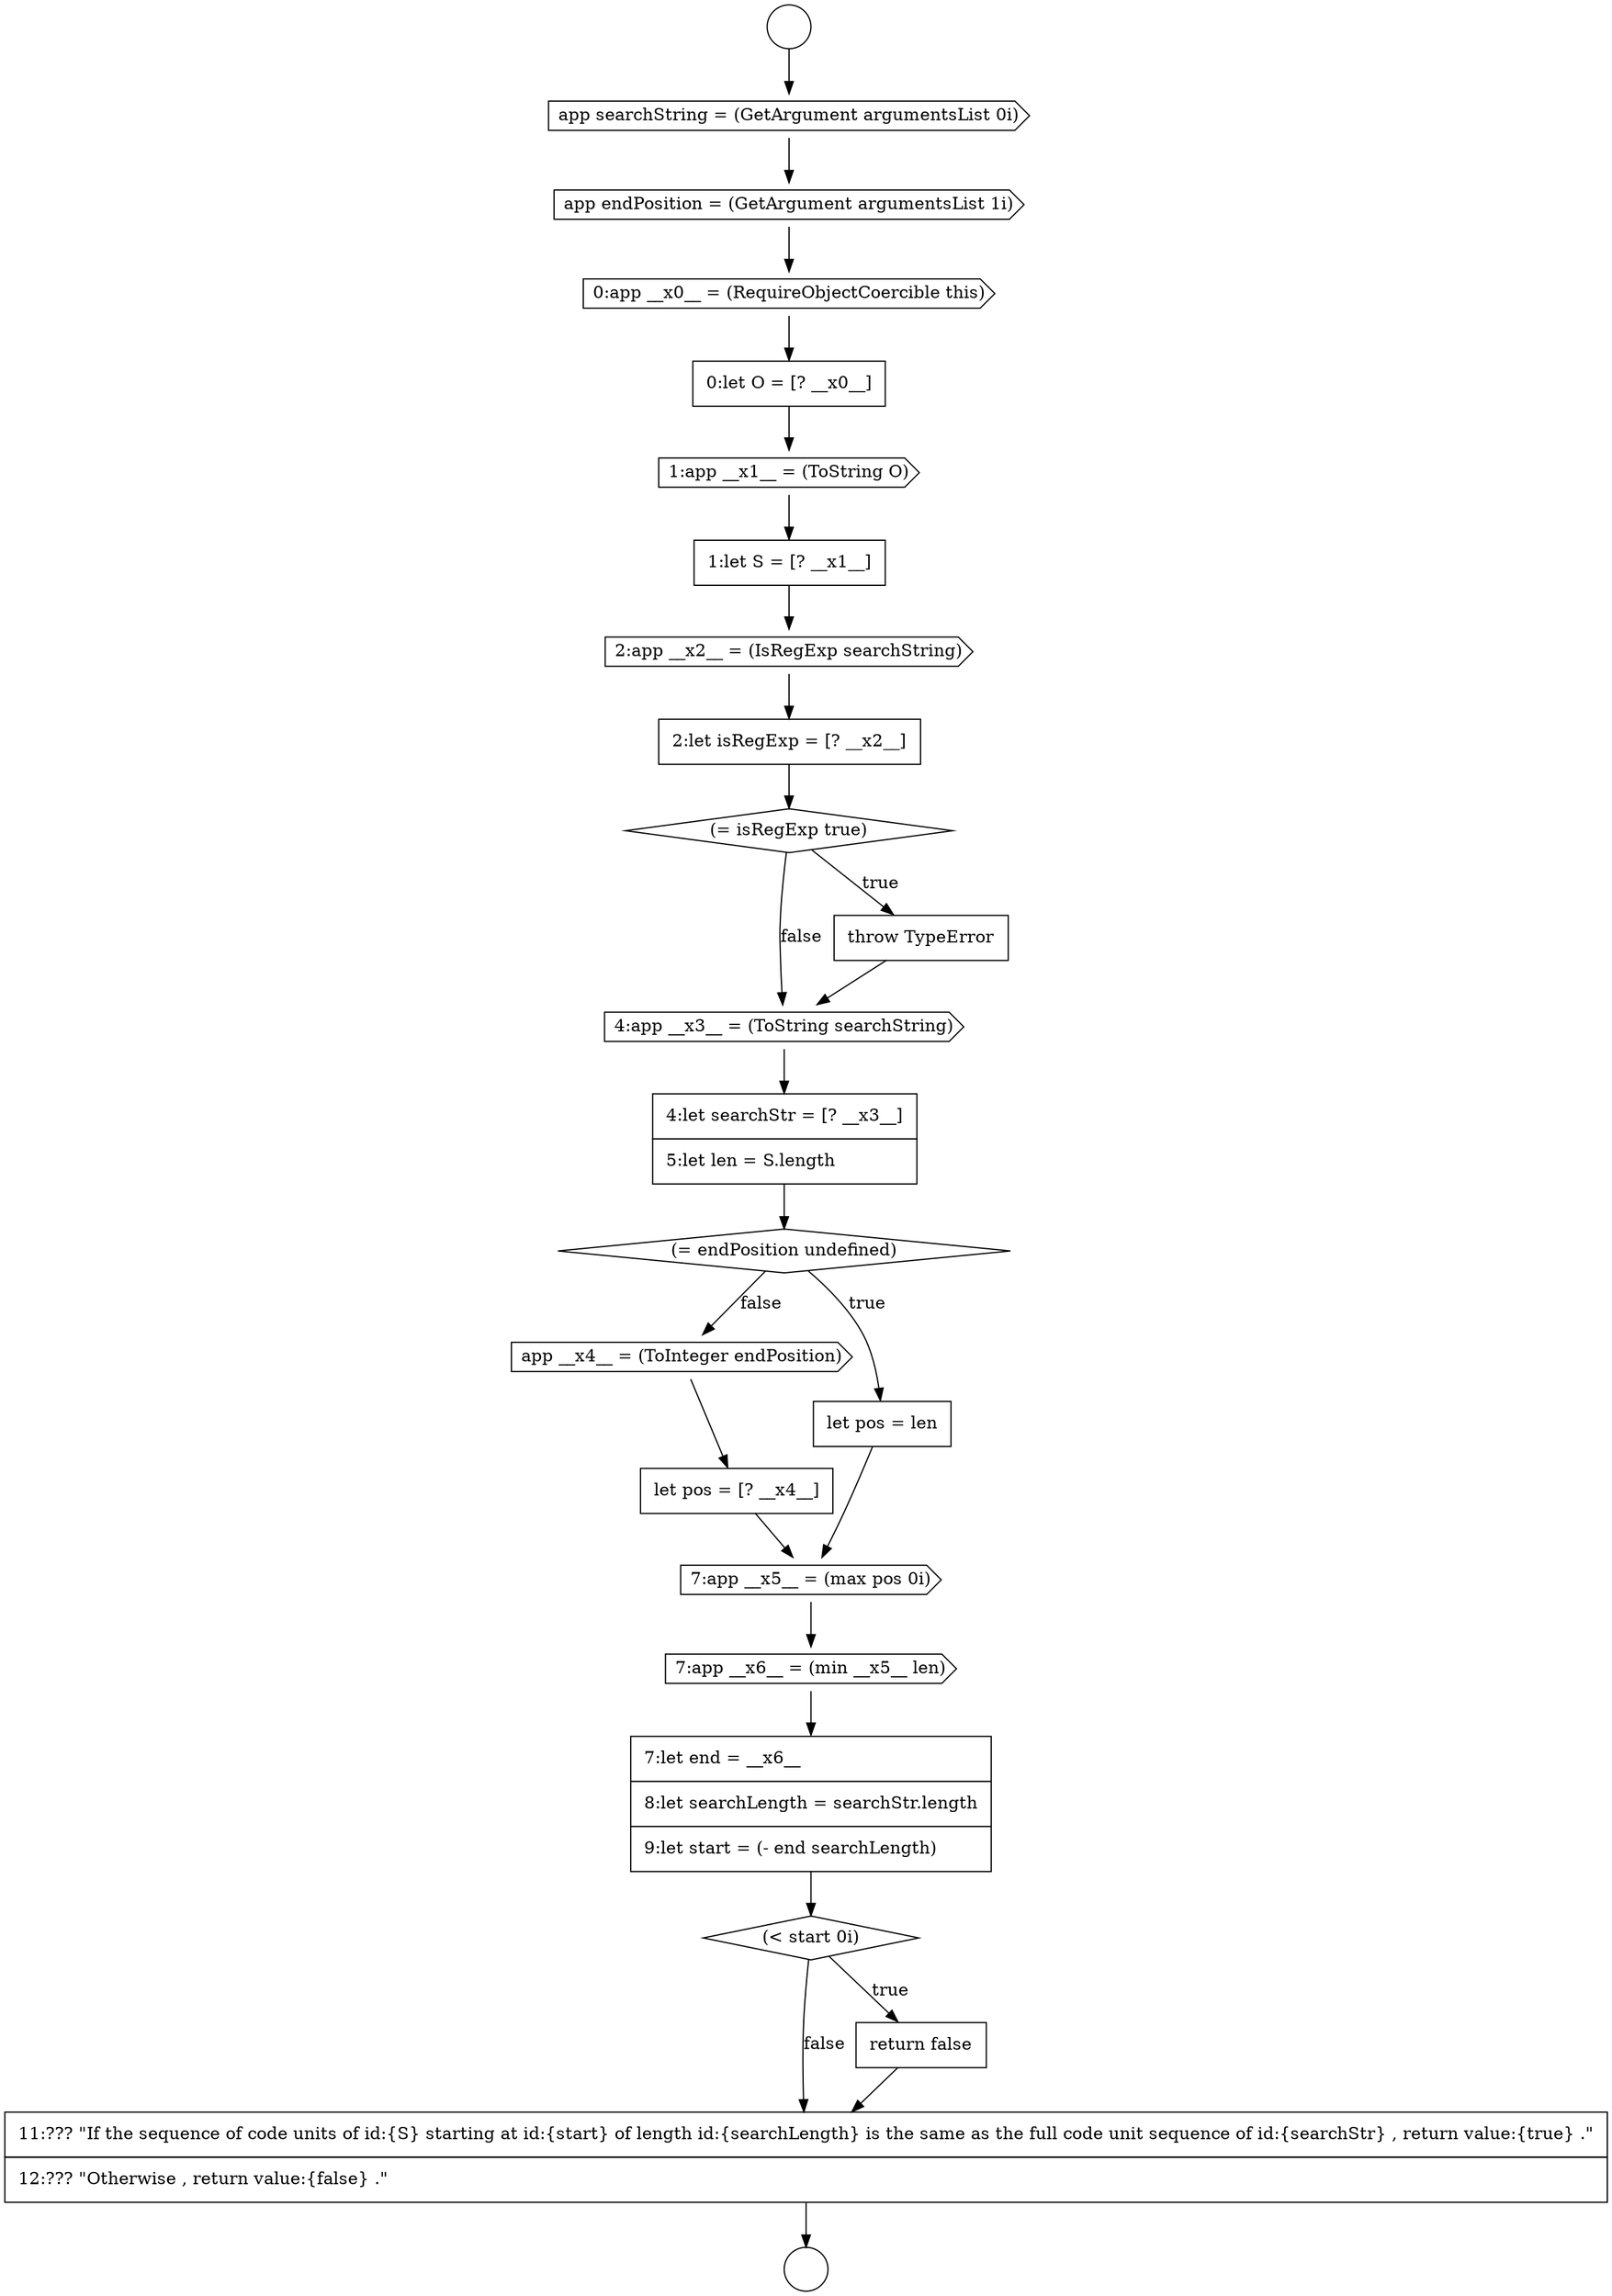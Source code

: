 digraph {
  node13317 [shape=cds, label=<<font color="black">app __x4__ = (ToInteger endPosition)</font>> color="black" fillcolor="white" style=filled]
  node13313 [shape=cds, label=<<font color="black">4:app __x3__ = (ToString searchString)</font>> color="black" fillcolor="white" style=filled]
  node13307 [shape=cds, label=<<font color="black">1:app __x1__ = (ToString O)</font>> color="black" fillcolor="white" style=filled]
  node13312 [shape=none, margin=0, label=<<font color="black">
    <table border="0" cellborder="1" cellspacing="0" cellpadding="10">
      <tr><td align="left">throw TypeError</td></tr>
    </table>
  </font>> color="black" fillcolor="white" style=filled]
  node13305 [shape=cds, label=<<font color="black">0:app __x0__ = (RequireObjectCoercible this)</font>> color="black" fillcolor="white" style=filled]
  node13322 [shape=diamond, label=<<font color="black">(&lt; start 0i)</font>> color="black" fillcolor="white" style=filled]
  node13301 [shape=circle label=" " color="black" fillcolor="white" style=filled]
  node13316 [shape=none, margin=0, label=<<font color="black">
    <table border="0" cellborder="1" cellspacing="0" cellpadding="10">
      <tr><td align="left">let pos = len</td></tr>
    </table>
  </font>> color="black" fillcolor="white" style=filled]
  node13319 [shape=cds, label=<<font color="black">7:app __x5__ = (max pos 0i)</font>> color="black" fillcolor="white" style=filled]
  node13310 [shape=none, margin=0, label=<<font color="black">
    <table border="0" cellborder="1" cellspacing="0" cellpadding="10">
      <tr><td align="left">2:let isRegExp = [? __x2__]</td></tr>
    </table>
  </font>> color="black" fillcolor="white" style=filled]
  node13324 [shape=none, margin=0, label=<<font color="black">
    <table border="0" cellborder="1" cellspacing="0" cellpadding="10">
      <tr><td align="left">11:??? &quot;If the sequence of code units of id:{S} starting at id:{start} of length id:{searchLength} is the same as the full code unit sequence of id:{searchStr} , return value:{true} .&quot;</td></tr>
      <tr><td align="left">12:??? &quot;Otherwise , return value:{false} .&quot;</td></tr>
    </table>
  </font>> color="black" fillcolor="white" style=filled]
  node13314 [shape=none, margin=0, label=<<font color="black">
    <table border="0" cellborder="1" cellspacing="0" cellpadding="10">
      <tr><td align="left">4:let searchStr = [? __x3__]</td></tr>
      <tr><td align="left">5:let len = S.length</td></tr>
    </table>
  </font>> color="black" fillcolor="white" style=filled]
  node13321 [shape=none, margin=0, label=<<font color="black">
    <table border="0" cellborder="1" cellspacing="0" cellpadding="10">
      <tr><td align="left">7:let end = __x6__</td></tr>
      <tr><td align="left">8:let searchLength = searchStr.length</td></tr>
      <tr><td align="left">9:let start = (- end searchLength)</td></tr>
    </table>
  </font>> color="black" fillcolor="white" style=filled]
  node13302 [shape=circle label=" " color="black" fillcolor="white" style=filled]
  node13308 [shape=none, margin=0, label=<<font color="black">
    <table border="0" cellborder="1" cellspacing="0" cellpadding="10">
      <tr><td align="left">1:let S = [? __x1__]</td></tr>
    </table>
  </font>> color="black" fillcolor="white" style=filled]
  node13309 [shape=cds, label=<<font color="black">2:app __x2__ = (IsRegExp searchString)</font>> color="black" fillcolor="white" style=filled]
  node13323 [shape=none, margin=0, label=<<font color="black">
    <table border="0" cellborder="1" cellspacing="0" cellpadding="10">
      <tr><td align="left">return false</td></tr>
    </table>
  </font>> color="black" fillcolor="white" style=filled]
  node13304 [shape=cds, label=<<font color="black">app endPosition = (GetArgument argumentsList 1i)</font>> color="black" fillcolor="white" style=filled]
  node13315 [shape=diamond, label=<<font color="black">(= endPosition undefined)</font>> color="black" fillcolor="white" style=filled]
  node13320 [shape=cds, label=<<font color="black">7:app __x6__ = (min __x5__ len)</font>> color="black" fillcolor="white" style=filled]
  node13303 [shape=cds, label=<<font color="black">app searchString = (GetArgument argumentsList 0i)</font>> color="black" fillcolor="white" style=filled]
  node13318 [shape=none, margin=0, label=<<font color="black">
    <table border="0" cellborder="1" cellspacing="0" cellpadding="10">
      <tr><td align="left">let pos = [? __x4__]</td></tr>
    </table>
  </font>> color="black" fillcolor="white" style=filled]
  node13306 [shape=none, margin=0, label=<<font color="black">
    <table border="0" cellborder="1" cellspacing="0" cellpadding="10">
      <tr><td align="left">0:let O = [? __x0__]</td></tr>
    </table>
  </font>> color="black" fillcolor="white" style=filled]
  node13311 [shape=diamond, label=<<font color="black">(= isRegExp true)</font>> color="black" fillcolor="white" style=filled]
  node13308 -> node13309 [ color="black"]
  node13306 -> node13307 [ color="black"]
  node13315 -> node13316 [label=<<font color="black">true</font>> color="black"]
  node13315 -> node13317 [label=<<font color="black">false</font>> color="black"]
  node13316 -> node13319 [ color="black"]
  node13303 -> node13304 [ color="black"]
  node13323 -> node13324 [ color="black"]
  node13312 -> node13313 [ color="black"]
  node13305 -> node13306 [ color="black"]
  node13317 -> node13318 [ color="black"]
  node13310 -> node13311 [ color="black"]
  node13320 -> node13321 [ color="black"]
  node13321 -> node13322 [ color="black"]
  node13301 -> node13303 [ color="black"]
  node13304 -> node13305 [ color="black"]
  node13324 -> node13302 [ color="black"]
  node13307 -> node13308 [ color="black"]
  node13311 -> node13312 [label=<<font color="black">true</font>> color="black"]
  node13311 -> node13313 [label=<<font color="black">false</font>> color="black"]
  node13318 -> node13319 [ color="black"]
  node13314 -> node13315 [ color="black"]
  node13309 -> node13310 [ color="black"]
  node13319 -> node13320 [ color="black"]
  node13322 -> node13323 [label=<<font color="black">true</font>> color="black"]
  node13322 -> node13324 [label=<<font color="black">false</font>> color="black"]
  node13313 -> node13314 [ color="black"]
}
